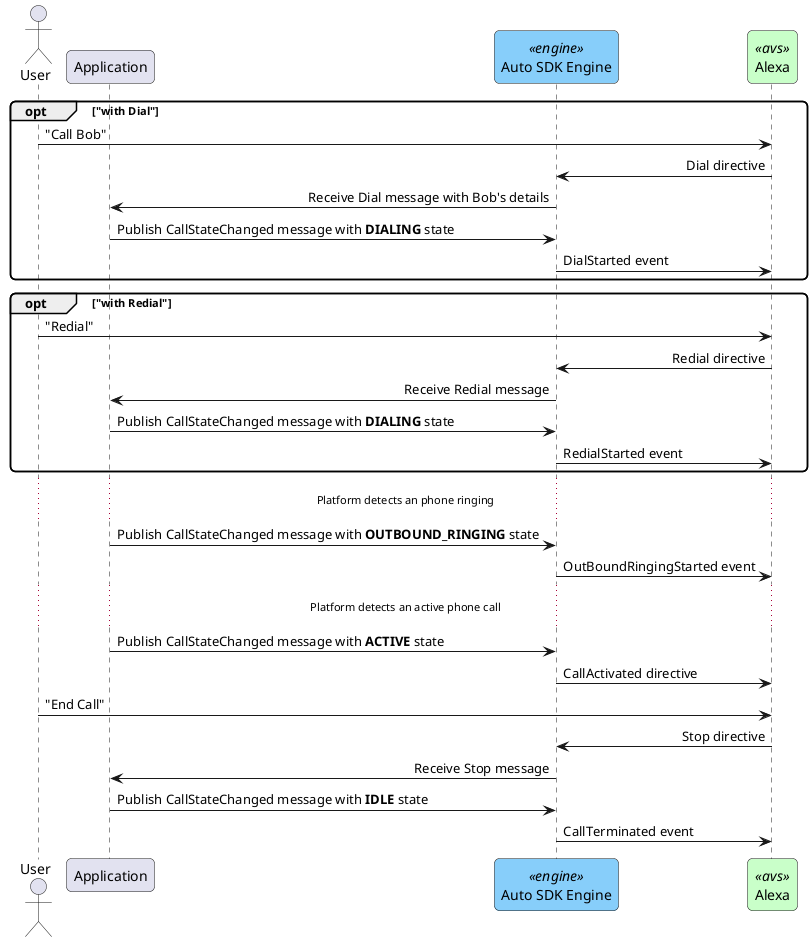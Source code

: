 @startuml

<style>
sequenceDiagram {
    .engine {
        BackgroundColor LightSkyBlue
        BorderColor CornflowerBlue
    }
    .avs {
        BackgroundColor TECHNOLOGY
        BorderColor Green
    }
}
</style>

skinparam roundcorner 10
skinparam sequenceMessageAlign direction

actor User Order 10
participant Application  order 30
participant "Auto SDK Engine"  as AutoSDK  <<engine>> order 40
participant "Alexa" as Alexa <<avs>> order 50

opt "with Dial"
User -> Alexa : "Call Bob"
Alexa -> AutoSDK : Dial directive 
AutoSDK -> Application : Receive Dial message with Bob's details
Application -> AutoSDK : Publish CallStateChanged message with **DIALING** state
AutoSDK -> Alexa : DialStarted event
end

opt "with Redial"
User -> Alexa : "Redial"
Alexa -> AutoSDK : Redial directive 
AutoSDK -> Application : Receive Redial message
Application -> AutoSDK : Publish CallStateChanged message with **DIALING** state
AutoSDK -> Alexa : RedialStarted event 
end 

... Platform detects an phone ringing ...
Application -> AutoSDK : Publish CallStateChanged message with **OUTBOUND_RINGING** state
AutoSDK -> Alexa : OutBoundRingingStarted event

... Platform detects an active phone call ...
Application -> AutoSDK : Publish CallStateChanged message with **ACTIVE** state
AutoSDK -> Alexa : CallActivated directive

User -> Alexa : "End Call" 
Alexa -> AutoSDK : Stop directive 
AutoSDK -> Application : Receive Stop message
Application -> AutoSDK : Publish CallStateChanged message with **IDLE** state
AutoSDK -> Alexa : CallTerminated event

@enduml